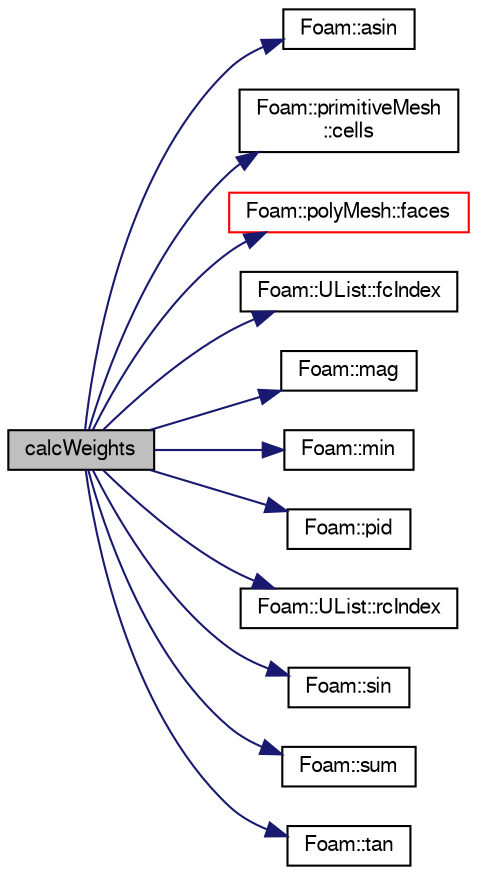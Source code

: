 digraph "calcWeights"
{
  bgcolor="transparent";
  edge [fontname="FreeSans",fontsize="10",labelfontname="FreeSans",labelfontsize="10"];
  node [fontname="FreeSans",fontsize="10",shape=record];
  rankdir="LR";
  Node1 [label="calcWeights",height=0.2,width=0.4,color="black", fillcolor="grey75", style="filled" fontcolor="black"];
  Node1 -> Node2 [color="midnightblue",fontsize="10",style="solid",fontname="FreeSans"];
  Node2 [label="Foam::asin",height=0.2,width=0.4,color="black",URL="$a10237.html#a0f833aaca51130190a5001a7e5392f8a"];
  Node1 -> Node3 [color="midnightblue",fontsize="10",style="solid",fontname="FreeSans"];
  Node3 [label="Foam::primitiveMesh\l::cells",height=0.2,width=0.4,color="black",URL="$a01911.html#a5838384c0cea399b56339f30bc8558ab"];
  Node1 -> Node4 [color="midnightblue",fontsize="10",style="solid",fontname="FreeSans"];
  Node4 [label="Foam::polyMesh::faces",height=0.2,width=0.4,color="red",URL="$a01861.html#a4434536d50d4c14116249da802a1e2b2",tooltip="Return raw faces. "];
  Node1 -> Node5 [color="midnightblue",fontsize="10",style="solid",fontname="FreeSans"];
  Node5 [label="Foam::UList::fcIndex",height=0.2,width=0.4,color="black",URL="$a02659.html#af4d05e19e6cdc80f0c7acd5bbe250f69",tooltip="Return the forward circular index, i.e. the next index. "];
  Node1 -> Node6 [color="midnightblue",fontsize="10",style="solid",fontname="FreeSans"];
  Node6 [label="Foam::mag",height=0.2,width=0.4,color="black",URL="$a10237.html#a929da2a3fdcf3dacbbe0487d3a330dae"];
  Node1 -> Node7 [color="midnightblue",fontsize="10",style="solid",fontname="FreeSans"];
  Node7 [label="Foam::min",height=0.2,width=0.4,color="black",URL="$a10237.html#a253e112ad2d56d96230ff39ea7f442dc"];
  Node1 -> Node8 [color="midnightblue",fontsize="10",style="solid",fontname="FreeSans"];
  Node8 [label="Foam::pid",height=0.2,width=0.4,color="black",URL="$a10237.html#ab621fe2533a48ef515cd6477f3aec992",tooltip="Return the PID of this process. "];
  Node1 -> Node9 [color="midnightblue",fontsize="10",style="solid",fontname="FreeSans"];
  Node9 [label="Foam::UList::rcIndex",height=0.2,width=0.4,color="black",URL="$a02659.html#ac854da7255402f41e46a47fb79398a2d",tooltip="Return the reverse circular index, i.e. the previous index. "];
  Node1 -> Node10 [color="midnightblue",fontsize="10",style="solid",fontname="FreeSans"];
  Node10 [label="Foam::sin",height=0.2,width=0.4,color="black",URL="$a10237.html#a4517d680df5510934705011b30dcefa6"];
  Node1 -> Node11 [color="midnightblue",fontsize="10",style="solid",fontname="FreeSans"];
  Node11 [label="Foam::sum",height=0.2,width=0.4,color="black",URL="$a10237.html#a3d8733143aad0e03b300186ab4bef137"];
  Node1 -> Node12 [color="midnightblue",fontsize="10",style="solid",fontname="FreeSans"];
  Node12 [label="Foam::tan",height=0.2,width=0.4,color="black",URL="$a10237.html#a18940c864aa0256e0d61061dbfe23243"];
}

